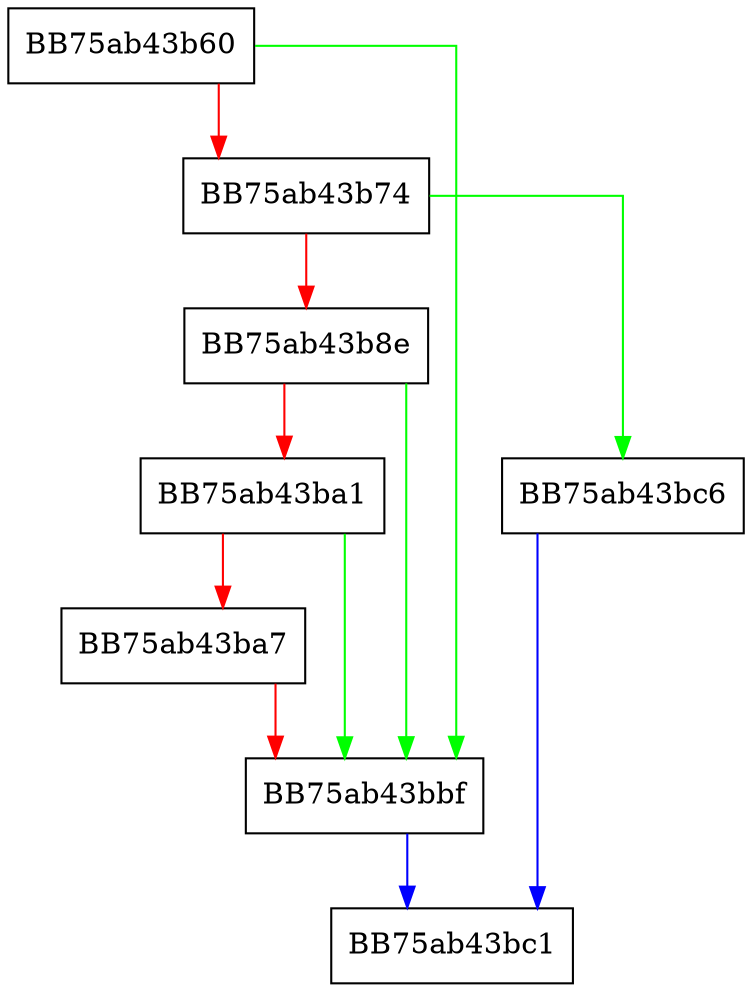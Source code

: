 digraph IsQuarantineSampleSubmissionEnabled {
  node [shape="box"];
  graph [splines=ortho];
  BB75ab43b60 -> BB75ab43bbf [color="green"];
  BB75ab43b60 -> BB75ab43b74 [color="red"];
  BB75ab43b74 -> BB75ab43bc6 [color="green"];
  BB75ab43b74 -> BB75ab43b8e [color="red"];
  BB75ab43b8e -> BB75ab43bbf [color="green"];
  BB75ab43b8e -> BB75ab43ba1 [color="red"];
  BB75ab43ba1 -> BB75ab43bbf [color="green"];
  BB75ab43ba1 -> BB75ab43ba7 [color="red"];
  BB75ab43ba7 -> BB75ab43bbf [color="red"];
  BB75ab43bbf -> BB75ab43bc1 [color="blue"];
  BB75ab43bc6 -> BB75ab43bc1 [color="blue"];
}
